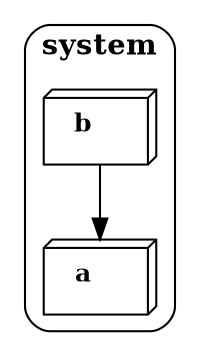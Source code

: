 digraph g {
  compound=true
  node[fontsize=12]
  edge[fontsize=12]

  subgraph cluster_g1 {
    label=<<b>system</b>> style="rounded"

    g0 [shape="box3d" label=<
<b>a</b>
    >]
    g2 [shape="box3d" label=<
<b>b</b>
    >]
  }

  g2 -> g0 []
}
